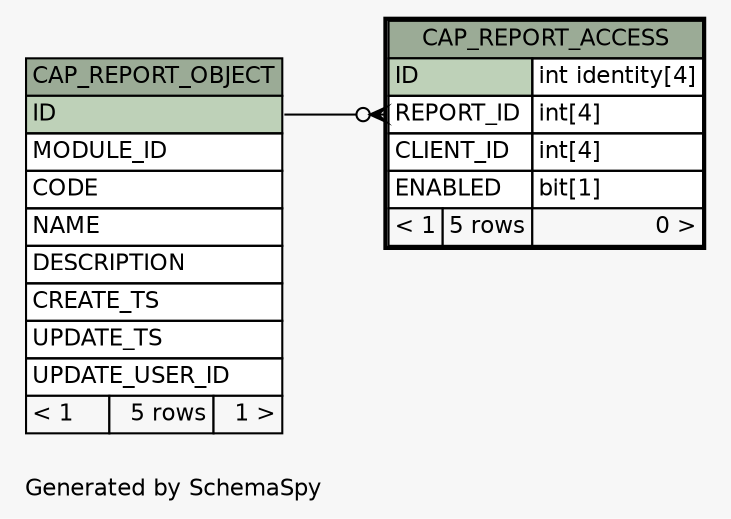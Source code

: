 // dot 2.28.0 on Windows 7 6.1
// SchemaSpy rev 590
digraph "oneDegreeRelationshipsDiagram" {
  graph [
    rankdir="RL"
    bgcolor="#f7f7f7"
    label="\nGenerated by SchemaSpy"
    labeljust="l"
    nodesep="0.18"
    ranksep="0.46"
    fontname="Helvetica"
    fontsize="11"
  ];
  node [
    fontname="Helvetica"
    fontsize="11"
    shape="plaintext"
  ];
  edge [
    arrowsize="0.8"
  ];
  "CAP_REPORT_ACCESS":"REPORT_ID":w -> "CAP_REPORT_OBJECT":"ID":e [arrowhead=none dir=back arrowtail=crowodot];
  "CAP_REPORT_ACCESS" [
    label=<
    <TABLE BORDER="2" CELLBORDER="1" CELLSPACING="0" BGCOLOR="#ffffff">
      <TR><TD COLSPAN="3" BGCOLOR="#9bab96" ALIGN="CENTER">CAP_REPORT_ACCESS</TD></TR>
      <TR><TD PORT="ID" COLSPAN="2" BGCOLOR="#bed1b8" ALIGN="LEFT">ID</TD><TD PORT="ID.type" ALIGN="LEFT">int identity[4]</TD></TR>
      <TR><TD PORT="REPORT_ID" COLSPAN="2" ALIGN="LEFT">REPORT_ID</TD><TD PORT="REPORT_ID.type" ALIGN="LEFT">int[4]</TD></TR>
      <TR><TD PORT="CLIENT_ID" COLSPAN="2" ALIGN="LEFT">CLIENT_ID</TD><TD PORT="CLIENT_ID.type" ALIGN="LEFT">int[4]</TD></TR>
      <TR><TD PORT="ENABLED" COLSPAN="2" ALIGN="LEFT">ENABLED</TD><TD PORT="ENABLED.type" ALIGN="LEFT">bit[1]</TD></TR>
      <TR><TD ALIGN="LEFT" BGCOLOR="#f7f7f7">&lt; 1</TD><TD ALIGN="RIGHT" BGCOLOR="#f7f7f7">5 rows</TD><TD ALIGN="RIGHT" BGCOLOR="#f7f7f7">0 &gt;</TD></TR>
    </TABLE>>
    URL="CAP_REPORT_ACCESS.html"
    tooltip="CAP_REPORT_ACCESS"
  ];
  "CAP_REPORT_OBJECT" [
    label=<
    <TABLE BORDER="0" CELLBORDER="1" CELLSPACING="0" BGCOLOR="#ffffff">
      <TR><TD COLSPAN="3" BGCOLOR="#9bab96" ALIGN="CENTER">CAP_REPORT_OBJECT</TD></TR>
      <TR><TD PORT="ID" COLSPAN="3" BGCOLOR="#bed1b8" ALIGN="LEFT">ID</TD></TR>
      <TR><TD PORT="MODULE_ID" COLSPAN="3" ALIGN="LEFT">MODULE_ID</TD></TR>
      <TR><TD PORT="CODE" COLSPAN="3" ALIGN="LEFT">CODE</TD></TR>
      <TR><TD PORT="NAME" COLSPAN="3" ALIGN="LEFT">NAME</TD></TR>
      <TR><TD PORT="DESCRIPTION" COLSPAN="3" ALIGN="LEFT">DESCRIPTION</TD></TR>
      <TR><TD PORT="CREATE_TS" COLSPAN="3" ALIGN="LEFT">CREATE_TS</TD></TR>
      <TR><TD PORT="UPDATE_TS" COLSPAN="3" ALIGN="LEFT">UPDATE_TS</TD></TR>
      <TR><TD PORT="UPDATE_USER_ID" COLSPAN="3" ALIGN="LEFT">UPDATE_USER_ID</TD></TR>
      <TR><TD ALIGN="LEFT" BGCOLOR="#f7f7f7">&lt; 1</TD><TD ALIGN="RIGHT" BGCOLOR="#f7f7f7">5 rows</TD><TD ALIGN="RIGHT" BGCOLOR="#f7f7f7">1 &gt;</TD></TR>
    </TABLE>>
    URL="CAP_REPORT_OBJECT.html"
    tooltip="CAP_REPORT_OBJECT"
  ];
}
